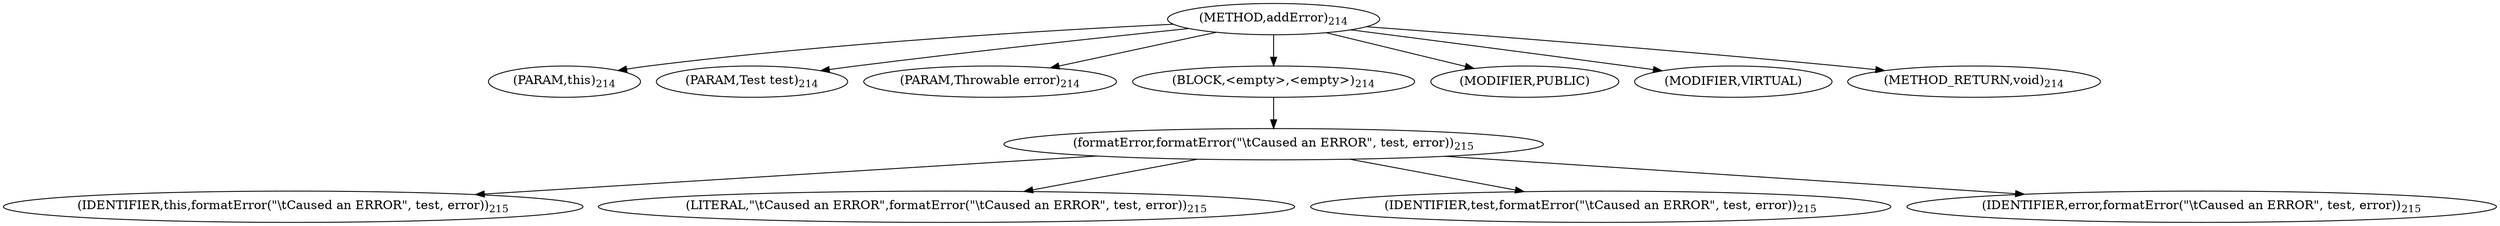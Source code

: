 digraph "addError" {  
"398" [label = <(METHOD,addError)<SUB>214</SUB>> ]
"14" [label = <(PARAM,this)<SUB>214</SUB>> ]
"399" [label = <(PARAM,Test test)<SUB>214</SUB>> ]
"400" [label = <(PARAM,Throwable error)<SUB>214</SUB>> ]
"401" [label = <(BLOCK,&lt;empty&gt;,&lt;empty&gt;)<SUB>214</SUB>> ]
"402" [label = <(formatError,formatError(&quot;\tCaused an ERROR&quot;, test, error))<SUB>215</SUB>> ]
"13" [label = <(IDENTIFIER,this,formatError(&quot;\tCaused an ERROR&quot;, test, error))<SUB>215</SUB>> ]
"403" [label = <(LITERAL,&quot;\tCaused an ERROR&quot;,formatError(&quot;\tCaused an ERROR&quot;, test, error))<SUB>215</SUB>> ]
"404" [label = <(IDENTIFIER,test,formatError(&quot;\tCaused an ERROR&quot;, test, error))<SUB>215</SUB>> ]
"405" [label = <(IDENTIFIER,error,formatError(&quot;\tCaused an ERROR&quot;, test, error))<SUB>215</SUB>> ]
"406" [label = <(MODIFIER,PUBLIC)> ]
"407" [label = <(MODIFIER,VIRTUAL)> ]
"408" [label = <(METHOD_RETURN,void)<SUB>214</SUB>> ]
  "398" -> "14" 
  "398" -> "399" 
  "398" -> "400" 
  "398" -> "401" 
  "398" -> "406" 
  "398" -> "407" 
  "398" -> "408" 
  "401" -> "402" 
  "402" -> "13" 
  "402" -> "403" 
  "402" -> "404" 
  "402" -> "405" 
}
